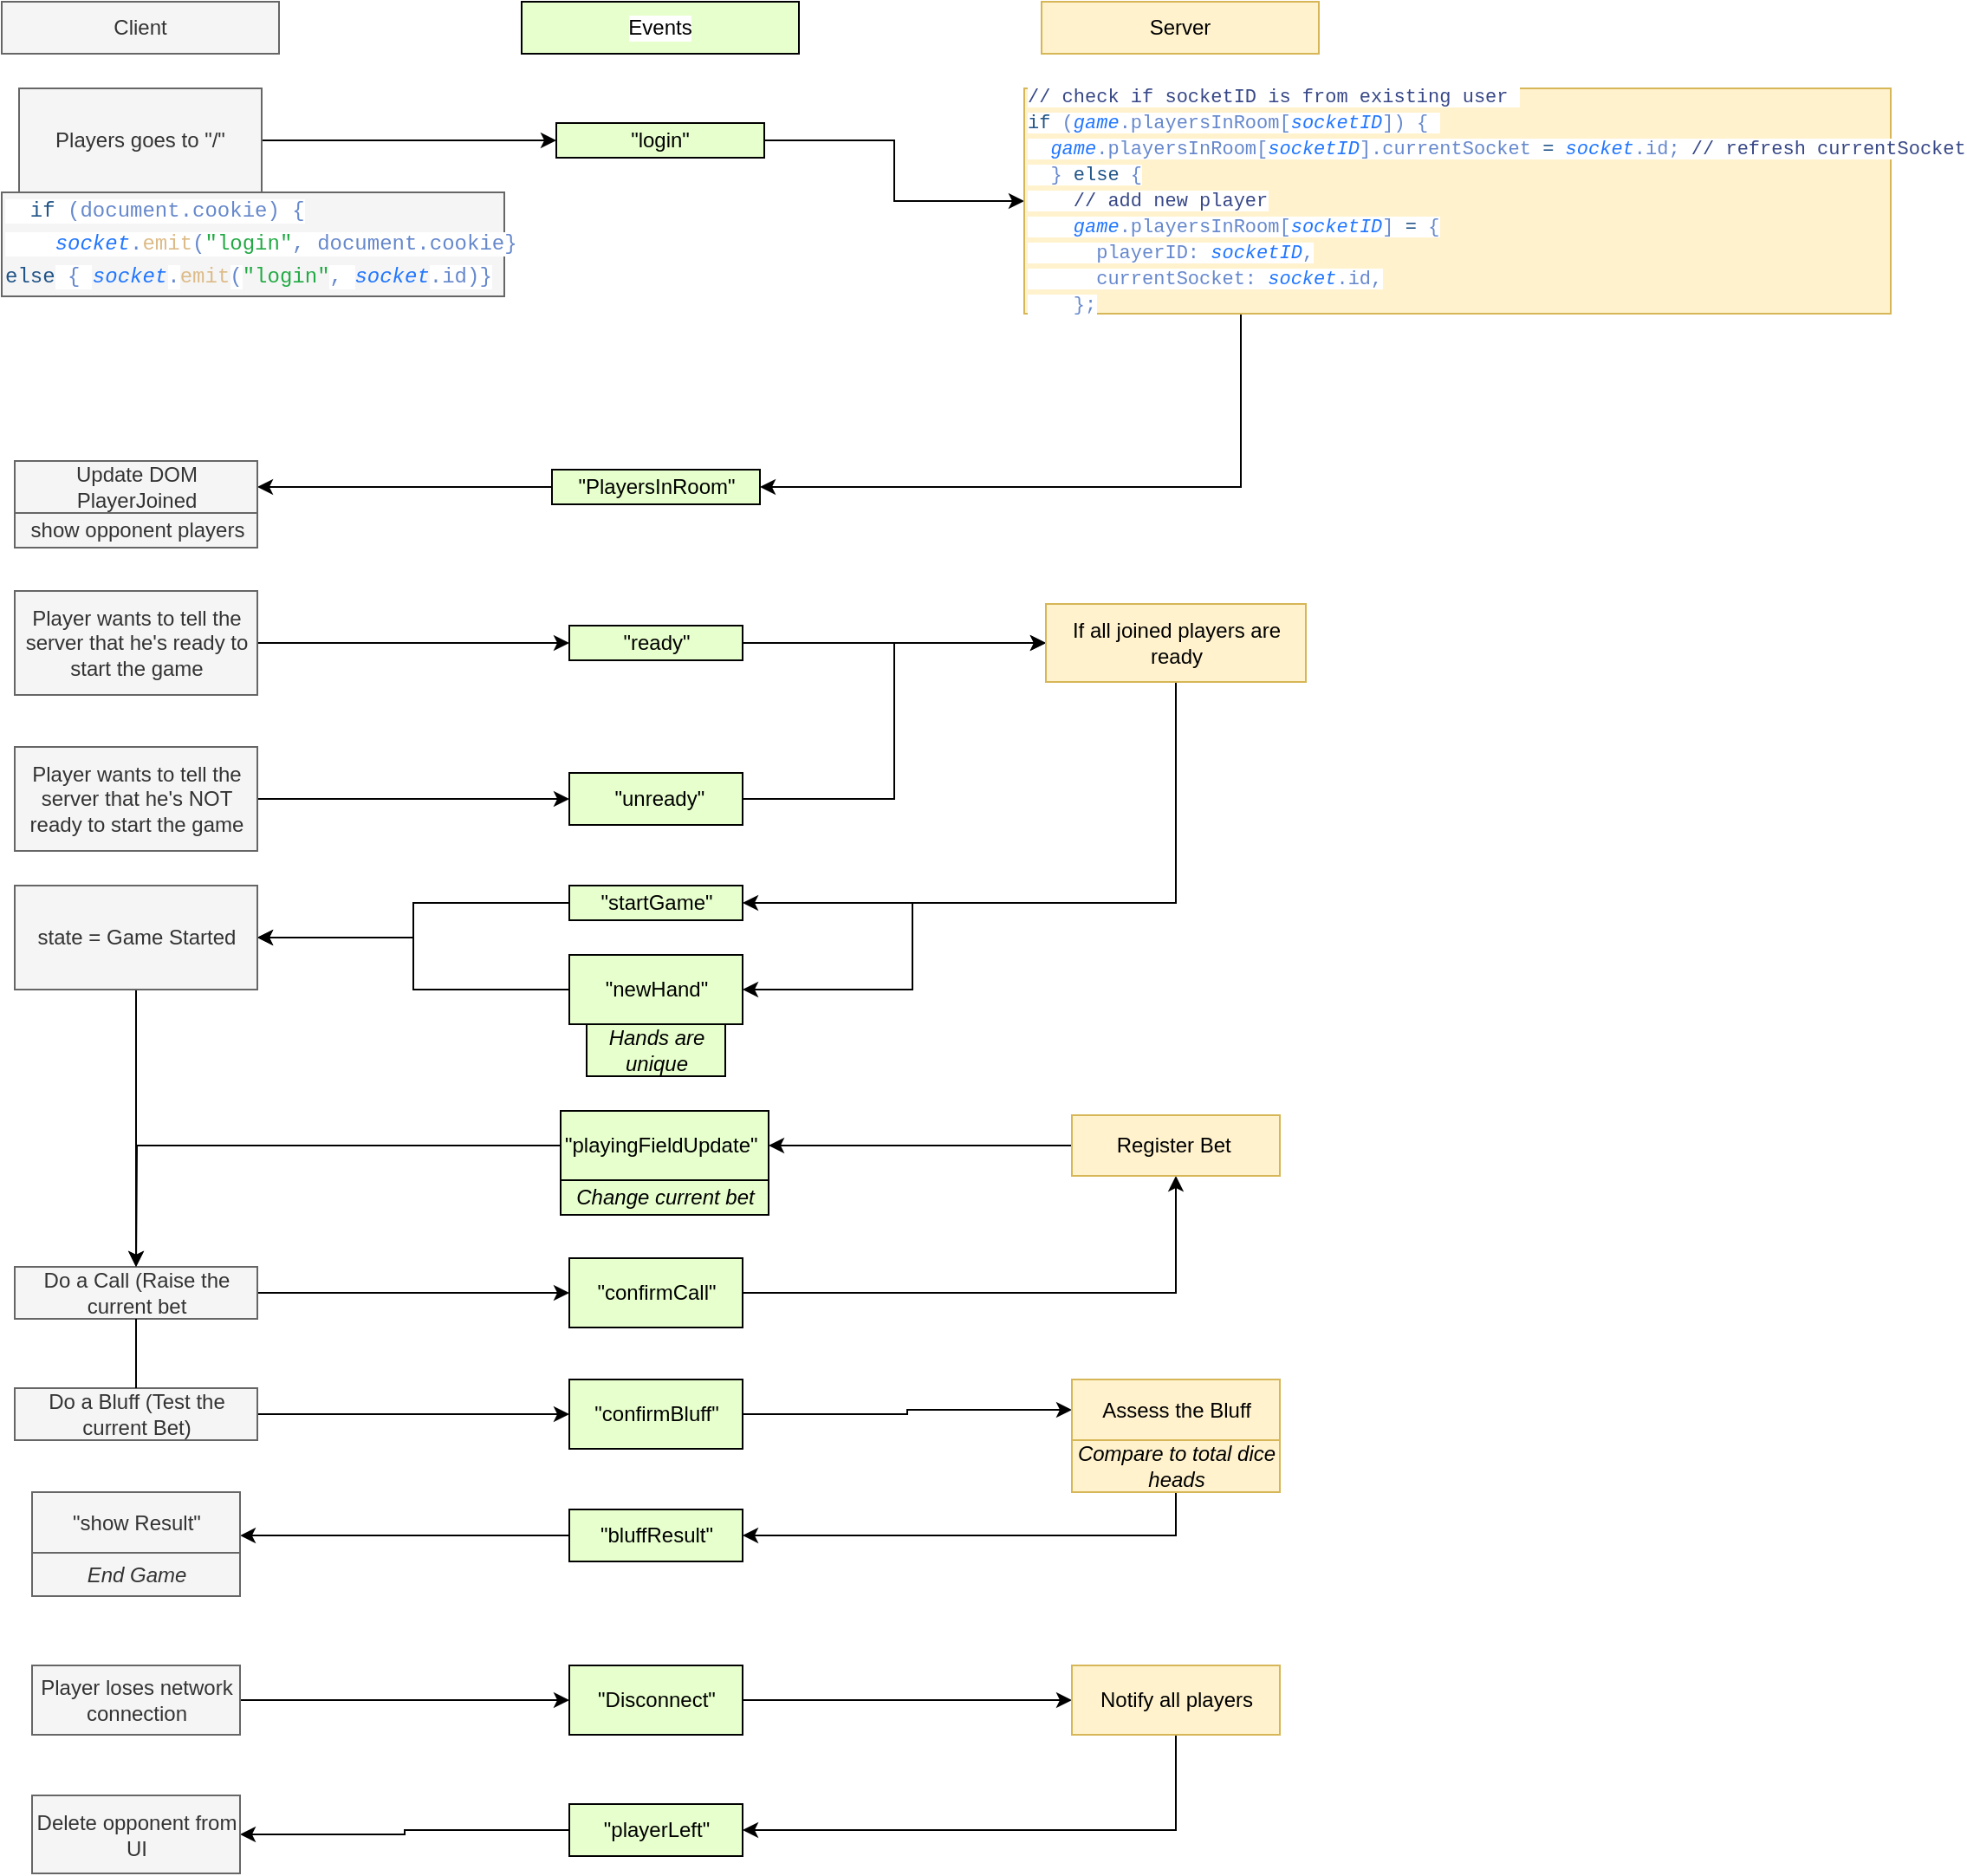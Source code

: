 <mxfile version="14.5.10" type="device"><diagram id="kgpKYQtTHZ0yAKxKKP6v" name="Page-1"><mxGraphModel dx="1021" dy="612" grid="1" gridSize="10" guides="1" tooltips="1" connect="1" arrows="1" fold="1" page="1" pageScale="1" pageWidth="850" pageHeight="1100" math="0" shadow="0"><root><mxCell id="0"/><mxCell id="1" parent="0"/><mxCell id="G5UXRJanmbp-ZYOmhhnh-1" value="Client" style="rounded=0;whiteSpace=wrap;html=1;fillColor=#f5f5f5;strokeColor=#666666;fontColor=#333333;" vertex="1" parent="1"><mxGeometry x="40" y="40" width="160" height="30" as="geometry"/></mxCell><mxCell id="G5UXRJanmbp-ZYOmhhnh-2" value="Server" style="rounded=0;whiteSpace=wrap;html=1;fillColor=#fff2cc;strokeColor=#d6b656;" vertex="1" parent="1"><mxGeometry x="640" y="40" width="160" height="30" as="geometry"/></mxCell><mxCell id="G5UXRJanmbp-ZYOmhhnh-3" value="Events" style="rounded=0;whiteSpace=wrap;html=1;labelBackgroundColor=#ffffff;fillColor=#E6FFCC;" vertex="1" parent="1"><mxGeometry x="340" y="40" width="160" height="30" as="geometry"/></mxCell><mxCell id="G5UXRJanmbp-ZYOmhhnh-12" style="edgeStyle=orthogonalEdgeStyle;rounded=0;orthogonalLoop=1;jettySize=auto;html=1;" edge="1" parent="1" source="G5UXRJanmbp-ZYOmhhnh-6" target="G5UXRJanmbp-ZYOmhhnh-7"><mxGeometry relative="1" as="geometry"/></mxCell><mxCell id="G5UXRJanmbp-ZYOmhhnh-6" value="Player wants to tell the server that he's ready to start the game" style="rounded=0;whiteSpace=wrap;html=1;fillColor=#f5f5f5;strokeColor=#666666;fontColor=#333333;" vertex="1" parent="1"><mxGeometry x="47.5" y="380" width="140" height="60" as="geometry"/></mxCell><mxCell id="G5UXRJanmbp-ZYOmhhnh-31" style="edgeStyle=orthogonalEdgeStyle;rounded=0;orthogonalLoop=1;jettySize=auto;html=1;exitX=1;exitY=0.5;exitDx=0;exitDy=0;" edge="1" parent="1" source="G5UXRJanmbp-ZYOmhhnh-7" target="G5UXRJanmbp-ZYOmhhnh-30"><mxGeometry relative="1" as="geometry"/></mxCell><mxCell id="G5UXRJanmbp-ZYOmhhnh-7" value="&quot;ready&quot;" style="rounded=0;whiteSpace=wrap;html=1;fillColor=#E6FFCC;" vertex="1" parent="1"><mxGeometry x="367.5" y="400" width="100" height="20" as="geometry"/></mxCell><mxCell id="G5UXRJanmbp-ZYOmhhnh-33" style="edgeStyle=orthogonalEdgeStyle;rounded=0;orthogonalLoop=1;jettySize=auto;html=1;entryX=0;entryY=0.5;entryDx=0;entryDy=0;" edge="1" parent="1" source="G5UXRJanmbp-ZYOmhhnh-9" target="G5UXRJanmbp-ZYOmhhnh-30"><mxGeometry relative="1" as="geometry"/></mxCell><mxCell id="G5UXRJanmbp-ZYOmhhnh-9" value="&amp;nbsp;&quot;unready&quot;" style="rounded=0;whiteSpace=wrap;html=1;fillColor=#E6FFCC;" vertex="1" parent="1"><mxGeometry x="367.5" y="485" width="100" height="30" as="geometry"/></mxCell><mxCell id="G5UXRJanmbp-ZYOmhhnh-11" style="edgeStyle=orthogonalEdgeStyle;rounded=0;orthogonalLoop=1;jettySize=auto;html=1;entryX=0;entryY=0.5;entryDx=0;entryDy=0;" edge="1" parent="1" source="G5UXRJanmbp-ZYOmhhnh-10" target="G5UXRJanmbp-ZYOmhhnh-9"><mxGeometry relative="1" as="geometry"/></mxCell><mxCell id="G5UXRJanmbp-ZYOmhhnh-10" value="Player wants to tell the server that he's NOT ready to start the game" style="rounded=0;whiteSpace=wrap;html=1;fillColor=#f5f5f5;strokeColor=#666666;fontColor=#333333;" vertex="1" parent="1"><mxGeometry x="47.5" y="470" width="140" height="60" as="geometry"/></mxCell><mxCell id="G5UXRJanmbp-ZYOmhhnh-16" style="edgeStyle=orthogonalEdgeStyle;rounded=0;orthogonalLoop=1;jettySize=auto;html=1;" edge="1" parent="1" source="G5UXRJanmbp-ZYOmhhnh-14" target="G5UXRJanmbp-ZYOmhhnh-15"><mxGeometry relative="1" as="geometry"/></mxCell><mxCell id="G5UXRJanmbp-ZYOmhhnh-14" value="Players goes to &quot;/&quot;" style="rounded=0;whiteSpace=wrap;html=1;fillColor=#f5f5f5;strokeColor=#666666;fontColor=#333333;" vertex="1" parent="1"><mxGeometry x="50" y="90" width="140" height="60" as="geometry"/></mxCell><mxCell id="G5UXRJanmbp-ZYOmhhnh-25" style="edgeStyle=orthogonalEdgeStyle;rounded=0;orthogonalLoop=1;jettySize=auto;html=1;" edge="1" parent="1" source="G5UXRJanmbp-ZYOmhhnh-15" target="G5UXRJanmbp-ZYOmhhnh-20"><mxGeometry relative="1" as="geometry"/></mxCell><mxCell id="G5UXRJanmbp-ZYOmhhnh-15" value="&quot;login&quot;" style="rounded=0;whiteSpace=wrap;html=1;fillColor=#E6FFCC;" vertex="1" parent="1"><mxGeometry x="360" y="110" width="120" height="20" as="geometry"/></mxCell><mxCell id="G5UXRJanmbp-ZYOmhhnh-18" value="&lt;div style=&quot;color: rgb(102 , 136 , 204) ; font-family: &amp;#34;consolas&amp;#34; , &amp;#34;courier new&amp;#34; , monospace ; line-height: 19px&quot;&gt;&lt;div&gt;&lt;span style=&quot;background-color: rgb(255 , 255 , 255)&quot;&gt;&amp;nbsp;&amp;nbsp;&lt;span style=&quot;color: rgb(34 , 85 , 136)&quot;&gt;if&lt;/span&gt;&amp;nbsp;(document.cookie)&amp;nbsp;{&lt;/span&gt;&lt;/div&gt;&lt;div&gt;&lt;span style=&quot;background-color: rgb(255 , 255 , 255)&quot;&gt;&amp;nbsp;&amp;nbsp;&amp;nbsp;&amp;nbsp;&lt;span style=&quot;color: #2277ff ; font-style: italic&quot;&gt;socket&lt;/span&gt;.&lt;span style=&quot;color: #ddbb88&quot;&gt;emit&lt;/span&gt;(&lt;span style=&quot;color: #22aa44&quot;&gt;&quot;login&quot;&lt;/span&gt;,&amp;nbsp;document.cookie&lt;/span&gt;&lt;span style=&quot;background-color: rgb(255 , 255 , 255)&quot;&gt;}&amp;nbsp;&lt;/span&gt;&lt;/div&gt;&lt;div&gt;&lt;span style=&quot;color: rgb(34 , 85 , 136)&quot;&gt;else&lt;/span&gt;&lt;span style=&quot;background-color: rgb(255 , 255 , 255)&quot;&gt;&amp;nbsp;{&amp;nbsp;&lt;/span&gt;&lt;span style=&quot;color: rgb(34 , 119 , 255) ; font-style: italic&quot;&gt;socket&lt;/span&gt;&lt;span style=&quot;background-color: rgb(255 , 255 , 255)&quot;&gt;.&lt;/span&gt;&lt;span style=&quot;color: rgb(221 , 187 , 136)&quot;&gt;emit&lt;/span&gt;&lt;span style=&quot;background-color: rgb(255 , 255 , 255)&quot;&gt;(&lt;/span&gt;&lt;span style=&quot;color: rgb(34 , 170 , 68)&quot;&gt;&quot;login&quot;&lt;/span&gt;&lt;span style=&quot;background-color: rgb(255 , 255 , 255)&quot;&gt;,&amp;nbsp;&lt;/span&gt;&lt;span style=&quot;color: rgb(34 , 119 , 255) ; font-style: italic&quot;&gt;socket&lt;/span&gt;&lt;span style=&quot;background-color: rgb(255 , 255 , 255)&quot;&gt;.id)&lt;/span&gt;&lt;span style=&quot;background-color: rgb(255 , 255 , 255)&quot;&gt;}&lt;/span&gt;&lt;/div&gt;&lt;/div&gt;" style="text;html=1;align=left;verticalAlign=middle;resizable=0;points=[];autosize=1;fontColor=#333333;fillColor=#f5f5f5;strokeColor=#666666;" vertex="1" parent="1"><mxGeometry x="40" y="150" width="290" height="60" as="geometry"/></mxCell><mxCell id="G5UXRJanmbp-ZYOmhhnh-26" style="edgeStyle=orthogonalEdgeStyle;rounded=0;orthogonalLoop=1;jettySize=auto;html=1;exitX=0.25;exitY=1;exitDx=0;exitDy=0;entryX=1;entryY=0.5;entryDx=0;entryDy=0;" edge="1" parent="1" source="G5UXRJanmbp-ZYOmhhnh-20" target="G5UXRJanmbp-ZYOmhhnh-24"><mxGeometry relative="1" as="geometry"><mxPoint x="752.5" y="300.0" as="sourcePoint"/></mxGeometry></mxCell><mxCell id="G5UXRJanmbp-ZYOmhhnh-20" value="&lt;div style=&quot;color: rgb(102, 136, 204); font-family: consolas, &amp;quot;courier new&amp;quot;, monospace; line-height: 136%; font-size: 11px;&quot;&gt;&lt;div style=&quot;font-size: 11px;&quot;&gt;&lt;span style=&quot;background-color: rgb(255, 255, 255); font-size: 11px;&quot;&gt;&lt;span style=&quot;color: rgb(56, 72, 135); font-size: 11px;&quot;&gt;//&amp;nbsp;check&amp;nbsp;if&amp;nbsp;socketID&amp;nbsp;is&amp;nbsp;from&amp;nbsp;existing&amp;nbsp;user&lt;/span&gt;&amp;nbsp;&lt;/span&gt;&lt;/div&gt;&lt;div style=&quot;font-size: 11px;&quot;&gt;&lt;span style=&quot;background-color: rgb(255, 255, 255); font-size: 11px;&quot;&gt;&lt;span style=&quot;color: rgb(34, 85, 136); font-size: 11px;&quot;&gt;if&lt;/span&gt;&amp;nbsp;(&lt;span style=&quot;color: rgb(34, 119, 255); font-style: italic; font-size: 11px;&quot;&gt;game&lt;/span&gt;.playersInRoom[&lt;span style=&quot;color: rgb(34, 119, 255); font-style: italic; font-size: 11px;&quot;&gt;socketID&lt;/span&gt;])&amp;nbsp;{&amp;nbsp; &amp;nbsp;&amp;nbsp;&lt;span style=&quot;color: rgb(34, 119, 255); font-style: italic; font-size: 11px;&quot;&gt;game&lt;/span&gt;.playersInRoom[&lt;span style=&quot;color: rgb(34, 119, 255); font-style: italic; font-size: 11px;&quot;&gt;socketID&lt;/span&gt;].currentSocket&amp;nbsp;&lt;span style=&quot;color: rgb(34, 85, 136); font-size: 11px;&quot;&gt;=&lt;/span&gt;&amp;nbsp;&lt;span style=&quot;color: rgb(34, 119, 255); font-style: italic; font-size: 11px;&quot;&gt;socket&lt;/span&gt;.id;&amp;nbsp;&lt;span style=&quot;color: rgb(56, 72, 135); font-size: 11px;&quot;&gt;//&amp;nbsp;refresh&amp;nbsp;currentSocket&lt;/span&gt;&lt;/span&gt;&lt;/div&gt;&lt;div style=&quot;font-size: 11px;&quot;&gt;&lt;span style=&quot;background-color: rgb(255, 255, 255); font-size: 11px;&quot;&gt;&amp;nbsp;&amp;nbsp;}&amp;nbsp;&lt;span style=&quot;color: rgb(34, 85, 136); font-size: 11px;&quot;&gt;else&lt;/span&gt;&amp;nbsp;{&lt;/span&gt;&lt;/div&gt;&lt;div style=&quot;font-size: 11px;&quot;&gt;&lt;span style=&quot;background-color: rgb(255, 255, 255); font-size: 11px;&quot;&gt;&amp;nbsp;&amp;nbsp;&amp;nbsp;&amp;nbsp;&lt;span style=&quot;color: rgb(56, 72, 135); font-size: 11px;&quot;&gt;//&amp;nbsp;add&amp;nbsp;new&amp;nbsp;player&lt;/span&gt;&lt;/span&gt;&lt;/div&gt;&lt;div style=&quot;font-size: 11px;&quot;&gt;&lt;span style=&quot;background-color: rgb(255, 255, 255); font-size: 11px;&quot;&gt;&amp;nbsp;&amp;nbsp;&amp;nbsp;&amp;nbsp;&lt;span style=&quot;color: rgb(34, 119, 255); font-style: italic; font-size: 11px;&quot;&gt;game&lt;/span&gt;.playersInRoom[&lt;span style=&quot;color: rgb(34, 119, 255); font-style: italic; font-size: 11px;&quot;&gt;socketID&lt;/span&gt;]&amp;nbsp;&lt;span style=&quot;color: rgb(34, 85, 136); font-size: 11px;&quot;&gt;=&lt;/span&gt;&amp;nbsp;{&lt;/span&gt;&lt;/div&gt;&lt;div style=&quot;font-size: 11px;&quot;&gt;&lt;span style=&quot;background-color: rgb(255, 255, 255); font-size: 11px;&quot;&gt;&amp;nbsp;&amp;nbsp;&amp;nbsp;&amp;nbsp;&amp;nbsp;&amp;nbsp;playerID:&amp;nbsp;&lt;span style=&quot;color: rgb(34, 119, 255); font-style: italic; font-size: 11px;&quot;&gt;socketID&lt;/span&gt;,&lt;/span&gt;&lt;/div&gt;&lt;div style=&quot;font-size: 11px;&quot;&gt;&lt;span style=&quot;background-color: rgb(255, 255, 255); font-size: 11px;&quot;&gt;&amp;nbsp;&amp;nbsp;&amp;nbsp;&amp;nbsp;&amp;nbsp;&amp;nbsp;currentSocket:&amp;nbsp;&lt;span style=&quot;color: rgb(34, 119, 255); font-style: italic; font-size: 11px;&quot;&gt;socket&lt;/span&gt;.id,&lt;/span&gt;&lt;/div&gt;&lt;div style=&quot;font-size: 11px;&quot;&gt;&lt;span style=&quot;background-color: rgb(255, 255, 255); font-size: 11px;&quot;&gt;&amp;nbsp;&amp;nbsp;&amp;nbsp;&amp;nbsp;};&lt;/span&gt;&lt;/div&gt;&lt;/div&gt;" style="rounded=0;whiteSpace=wrap;html=1;fillColor=#fff2cc;align=left;strokeColor=#d6b656;fontSize=11;" vertex="1" parent="1"><mxGeometry x="630" y="90" width="500" height="130" as="geometry"/></mxCell><mxCell id="G5UXRJanmbp-ZYOmhhnh-27" style="edgeStyle=orthogonalEdgeStyle;rounded=0;orthogonalLoop=1;jettySize=auto;html=1;entryX=1;entryY=0.5;entryDx=0;entryDy=0;" edge="1" parent="1" source="G5UXRJanmbp-ZYOmhhnh-24" target="G5UXRJanmbp-ZYOmhhnh-28"><mxGeometry relative="1" as="geometry"><mxPoint x="327.5" y="390" as="targetPoint"/></mxGeometry></mxCell><mxCell id="G5UXRJanmbp-ZYOmhhnh-24" value="&quot;PlayersInRoom&quot;" style="rounded=0;whiteSpace=wrap;html=1;align=center;fillColor=#E6FFCC;" vertex="1" parent="1"><mxGeometry x="357.5" y="310" width="120" height="20" as="geometry"/></mxCell><mxCell id="G5UXRJanmbp-ZYOmhhnh-28" value="Update DOM&lt;br&gt;PlayerJoined" style="rounded=0;whiteSpace=wrap;html=1;strokeColor=#666666;fillColor=#f5f5f5;align=center;fontColor=#333333;" vertex="1" parent="1"><mxGeometry x="47.5" y="305" width="140" height="30" as="geometry"/></mxCell><mxCell id="G5UXRJanmbp-ZYOmhhnh-29" value="show opponent players" style="text;html=1;align=center;verticalAlign=middle;resizable=0;points=[];autosize=1;strokeColor=#666666;fillColor=#f5f5f5;fontColor=#333333;" vertex="1" parent="1"><mxGeometry x="47.5" y="335" width="140" height="20" as="geometry"/></mxCell><mxCell id="G5UXRJanmbp-ZYOmhhnh-35" style="edgeStyle=orthogonalEdgeStyle;rounded=0;orthogonalLoop=1;jettySize=auto;html=1;exitX=0.5;exitY=1;exitDx=0;exitDy=0;" edge="1" parent="1" source="G5UXRJanmbp-ZYOmhhnh-30" target="G5UXRJanmbp-ZYOmhhnh-36"><mxGeometry relative="1" as="geometry"><mxPoint x="497.5" y="620" as="targetPoint"/><Array as="points"><mxPoint x="717.5" y="560"/></Array></mxGeometry></mxCell><mxCell id="G5UXRJanmbp-ZYOmhhnh-39" style="edgeStyle=orthogonalEdgeStyle;rounded=0;orthogonalLoop=1;jettySize=auto;html=1;entryX=1;entryY=0.5;entryDx=0;entryDy=0;" edge="1" parent="1" source="G5UXRJanmbp-ZYOmhhnh-30" target="G5UXRJanmbp-ZYOmhhnh-38"><mxGeometry relative="1" as="geometry"><Array as="points"><mxPoint x="717.5" y="560"/><mxPoint x="565.5" y="560"/><mxPoint x="565.5" y="610"/></Array></mxGeometry></mxCell><mxCell id="G5UXRJanmbp-ZYOmhhnh-30" value="&lt;span&gt;If all joined players are ready&lt;/span&gt;" style="rounded=0;whiteSpace=wrap;html=1;strokeColor=#d6b656;fillColor=#fff2cc;align=center;" vertex="1" parent="1"><mxGeometry x="642.5" y="387.5" width="150" height="45" as="geometry"/></mxCell><mxCell id="G5UXRJanmbp-ZYOmhhnh-43" style="edgeStyle=orthogonalEdgeStyle;rounded=0;orthogonalLoop=1;jettySize=auto;html=1;" edge="1" parent="1" source="G5UXRJanmbp-ZYOmhhnh-36" target="G5UXRJanmbp-ZYOmhhnh-42"><mxGeometry relative="1" as="geometry"/></mxCell><mxCell id="G5UXRJanmbp-ZYOmhhnh-36" value="&quot;startGame&quot;" style="rounded=0;whiteSpace=wrap;html=1;strokeColor=#000000;align=center;fillColor=#E6FFCC;" vertex="1" parent="1"><mxGeometry x="367.5" y="550" width="100" height="20" as="geometry"/></mxCell><mxCell id="G5UXRJanmbp-ZYOmhhnh-44" style="edgeStyle=orthogonalEdgeStyle;rounded=0;orthogonalLoop=1;jettySize=auto;html=1;entryX=1;entryY=0.5;entryDx=0;entryDy=0;" edge="1" parent="1" source="G5UXRJanmbp-ZYOmhhnh-38" target="G5UXRJanmbp-ZYOmhhnh-42"><mxGeometry relative="1" as="geometry"/></mxCell><mxCell id="G5UXRJanmbp-ZYOmhhnh-38" value="&quot;newHand&quot;" style="rounded=0;whiteSpace=wrap;html=1;strokeColor=#000000;align=center;fillColor=#E6FFCC;" vertex="1" parent="1"><mxGeometry x="367.5" y="590" width="100" height="40" as="geometry"/></mxCell><mxCell id="G5UXRJanmbp-ZYOmhhnh-50" style="edgeStyle=orthogonalEdgeStyle;rounded=0;orthogonalLoop=1;jettySize=auto;html=1;entryX=0;entryY=0.5;entryDx=0;entryDy=0;" edge="1" parent="1" source="G5UXRJanmbp-ZYOmhhnh-40" target="G5UXRJanmbp-ZYOmhhnh-48"><mxGeometry relative="1" as="geometry"/></mxCell><mxCell id="G5UXRJanmbp-ZYOmhhnh-40" value="Do a Call (Raise the current bet" style="rounded=0;whiteSpace=wrap;html=1;strokeColor=#666666;fillColor=#f5f5f5;align=center;fontColor=#333333;" vertex="1" parent="1"><mxGeometry x="47.5" y="770" width="140" height="30" as="geometry"/></mxCell><mxCell id="G5UXRJanmbp-ZYOmhhnh-51" style="edgeStyle=orthogonalEdgeStyle;rounded=0;orthogonalLoop=1;jettySize=auto;html=1;entryX=0;entryY=0.5;entryDx=0;entryDy=0;" edge="1" parent="1" source="G5UXRJanmbp-ZYOmhhnh-41" target="G5UXRJanmbp-ZYOmhhnh-49"><mxGeometry relative="1" as="geometry"/></mxCell><mxCell id="G5UXRJanmbp-ZYOmhhnh-41" value="Do a Bluff (Test the current Bet)" style="rounded=0;whiteSpace=wrap;html=1;strokeColor=#666666;fillColor=#f5f5f5;align=center;fontColor=#333333;" vertex="1" parent="1"><mxGeometry x="47.5" y="840" width="140" height="30" as="geometry"/></mxCell><mxCell id="G5UXRJanmbp-ZYOmhhnh-46" style="edgeStyle=orthogonalEdgeStyle;rounded=0;orthogonalLoop=1;jettySize=auto;html=1;entryX=0.5;entryY=0;entryDx=0;entryDy=0;" edge="1" parent="1" source="G5UXRJanmbp-ZYOmhhnh-42" target="G5UXRJanmbp-ZYOmhhnh-40"><mxGeometry relative="1" as="geometry"/></mxCell><mxCell id="G5UXRJanmbp-ZYOmhhnh-42" value="state = Game Started" style="rounded=0;whiteSpace=wrap;html=1;strokeColor=#666666;fillColor=#f5f5f5;align=center;fontColor=#333333;" vertex="1" parent="1"><mxGeometry x="47.5" y="550" width="140" height="60" as="geometry"/></mxCell><mxCell id="G5UXRJanmbp-ZYOmhhnh-45" value="&lt;i&gt;Hands are unique&lt;/i&gt;" style="rounded=0;whiteSpace=wrap;html=1;strokeColor=#000000;align=center;fillColor=#E6FFCC;" vertex="1" parent="1"><mxGeometry x="377.5" y="630" width="80" height="30" as="geometry"/></mxCell><mxCell id="G5UXRJanmbp-ZYOmhhnh-47" value="" style="endArrow=none;html=1;entryX=0.5;entryY=1;entryDx=0;entryDy=0;exitX=0.5;exitY=0;exitDx=0;exitDy=0;" edge="1" parent="1" source="G5UXRJanmbp-ZYOmhhnh-41" target="G5UXRJanmbp-ZYOmhhnh-40"><mxGeometry width="50" height="50" relative="1" as="geometry"><mxPoint x="117.5" y="750" as="sourcePoint"/><mxPoint x="397.5" y="720" as="targetPoint"/></mxGeometry></mxCell><mxCell id="G5UXRJanmbp-ZYOmhhnh-57" style="edgeStyle=orthogonalEdgeStyle;rounded=0;orthogonalLoop=1;jettySize=auto;html=1;" edge="1" parent="1" source="G5UXRJanmbp-ZYOmhhnh-48" target="G5UXRJanmbp-ZYOmhhnh-56"><mxGeometry relative="1" as="geometry"/></mxCell><mxCell id="G5UXRJanmbp-ZYOmhhnh-48" value="&quot;confirmCall&quot;" style="rounded=0;whiteSpace=wrap;html=1;strokeColor=#000000;align=center;fillColor=#E6FFCC;" vertex="1" parent="1"><mxGeometry x="367.5" y="765" width="100" height="40" as="geometry"/></mxCell><mxCell id="G5UXRJanmbp-ZYOmhhnh-67" style="edgeStyle=orthogonalEdgeStyle;rounded=0;orthogonalLoop=1;jettySize=auto;html=1;entryX=0;entryY=0.5;entryDx=0;entryDy=0;" edge="1" parent="1" source="G5UXRJanmbp-ZYOmhhnh-49" target="G5UXRJanmbp-ZYOmhhnh-66"><mxGeometry relative="1" as="geometry"/></mxCell><mxCell id="G5UXRJanmbp-ZYOmhhnh-49" value="&quot;confirmBluff&quot;" style="rounded=0;whiteSpace=wrap;html=1;strokeColor=#000000;align=center;fillColor=#E6FFCC;" vertex="1" parent="1"><mxGeometry x="367.5" y="835" width="100" height="40" as="geometry"/></mxCell><mxCell id="G5UXRJanmbp-ZYOmhhnh-54" style="edgeStyle=orthogonalEdgeStyle;rounded=0;orthogonalLoop=1;jettySize=auto;html=1;" edge="1" parent="1" source="G5UXRJanmbp-ZYOmhhnh-52" target="G5UXRJanmbp-ZYOmhhnh-53"><mxGeometry relative="1" as="geometry"/></mxCell><mxCell id="G5UXRJanmbp-ZYOmhhnh-52" value="Player loses network connection" style="rounded=0;whiteSpace=wrap;html=1;strokeColor=#666666;fillColor=#f5f5f5;align=center;fontColor=#333333;" vertex="1" parent="1"><mxGeometry x="57.5" y="1000" width="120" height="40" as="geometry"/></mxCell><mxCell id="G5UXRJanmbp-ZYOmhhnh-75" style="edgeStyle=orthogonalEdgeStyle;rounded=0;orthogonalLoop=1;jettySize=auto;html=1;entryX=0;entryY=0.5;entryDx=0;entryDy=0;" edge="1" parent="1" source="G5UXRJanmbp-ZYOmhhnh-53" target="G5UXRJanmbp-ZYOmhhnh-74"><mxGeometry relative="1" as="geometry"/></mxCell><mxCell id="G5UXRJanmbp-ZYOmhhnh-53" value="&quot;Disconnect&quot;" style="rounded=0;whiteSpace=wrap;html=1;strokeColor=#000000;align=center;fillColor=#E6FFCC;" vertex="1" parent="1"><mxGeometry x="367.5" y="1000" width="100" height="40" as="geometry"/></mxCell><mxCell id="G5UXRJanmbp-ZYOmhhnh-63" style="edgeStyle=orthogonalEdgeStyle;rounded=0;orthogonalLoop=1;jettySize=auto;html=1;entryX=1;entryY=0.5;entryDx=0;entryDy=0;" edge="1" parent="1" source="G5UXRJanmbp-ZYOmhhnh-56" target="G5UXRJanmbp-ZYOmhhnh-61"><mxGeometry relative="1" as="geometry"/></mxCell><mxCell id="G5UXRJanmbp-ZYOmhhnh-56" value="Register Bet&amp;nbsp;" style="rounded=0;whiteSpace=wrap;html=1;strokeColor=#d6b656;fillColor=#fff2cc;align=center;" vertex="1" parent="1"><mxGeometry x="657.5" y="682.5" width="120" height="35" as="geometry"/></mxCell><mxCell id="G5UXRJanmbp-ZYOmhhnh-64" style="edgeStyle=orthogonalEdgeStyle;rounded=0;orthogonalLoop=1;jettySize=auto;html=1;" edge="1" parent="1" source="G5UXRJanmbp-ZYOmhhnh-61"><mxGeometry relative="1" as="geometry"><mxPoint x="117.5" y="770" as="targetPoint"/></mxGeometry></mxCell><mxCell id="G5UXRJanmbp-ZYOmhhnh-61" value="&quot;playingFieldUpdate&quot;" style="rounded=0;whiteSpace=wrap;html=1;strokeColor=#000000;align=left;fillColor=#E6FFCC;" vertex="1" parent="1"><mxGeometry x="362.5" y="680" width="120" height="40" as="geometry"/></mxCell><mxCell id="G5UXRJanmbp-ZYOmhhnh-65" value="&lt;i&gt;Change current bet&lt;/i&gt;" style="rounded=0;whiteSpace=wrap;html=1;strokeColor=#000000;align=center;fillColor=#E6FFCC;" vertex="1" parent="1"><mxGeometry x="362.5" y="720" width="120" height="20" as="geometry"/></mxCell><mxCell id="G5UXRJanmbp-ZYOmhhnh-66" value="Assess the Bluff" style="rounded=0;whiteSpace=wrap;html=1;strokeColor=#d6b656;fillColor=#fff2cc;align=center;" vertex="1" parent="1"><mxGeometry x="657.5" y="835" width="120" height="35" as="geometry"/></mxCell><mxCell id="G5UXRJanmbp-ZYOmhhnh-69" style="edgeStyle=orthogonalEdgeStyle;rounded=0;orthogonalLoop=1;jettySize=auto;html=1;exitX=0.5;exitY=1;exitDx=0;exitDy=0;entryX=1;entryY=0.5;entryDx=0;entryDy=0;" edge="1" parent="1" source="G5UXRJanmbp-ZYOmhhnh-68" target="G5UXRJanmbp-ZYOmhhnh-70"><mxGeometry relative="1" as="geometry"><mxPoint x="517.5" y="960" as="targetPoint"/></mxGeometry></mxCell><mxCell id="G5UXRJanmbp-ZYOmhhnh-68" value="&lt;i&gt;Compare to total dice heads&lt;/i&gt;" style="rounded=0;whiteSpace=wrap;html=1;strokeColor=#d6b656;fillColor=#fff2cc;align=center;" vertex="1" parent="1"><mxGeometry x="657.5" y="870" width="120" height="30" as="geometry"/></mxCell><mxCell id="G5UXRJanmbp-ZYOmhhnh-72" style="edgeStyle=orthogonalEdgeStyle;rounded=0;orthogonalLoop=1;jettySize=auto;html=1;entryX=1;entryY=0.716;entryDx=0;entryDy=0;entryPerimeter=0;" edge="1" parent="1" source="G5UXRJanmbp-ZYOmhhnh-70" target="G5UXRJanmbp-ZYOmhhnh-71"><mxGeometry relative="1" as="geometry"/></mxCell><mxCell id="G5UXRJanmbp-ZYOmhhnh-70" value="&quot;bluffResult&quot;" style="rounded=0;whiteSpace=wrap;html=1;strokeColor=#000000;align=center;fillColor=#E6FFCC;" vertex="1" parent="1"><mxGeometry x="367.5" y="910" width="100" height="30" as="geometry"/></mxCell><mxCell id="G5UXRJanmbp-ZYOmhhnh-71" value="&quot;show Result&quot;" style="rounded=0;whiteSpace=wrap;html=1;strokeColor=#666666;fillColor=#f5f5f5;align=center;fontColor=#333333;" vertex="1" parent="1"><mxGeometry x="57.5" y="900" width="120" height="35" as="geometry"/></mxCell><mxCell id="G5UXRJanmbp-ZYOmhhnh-73" value="&lt;i&gt;End Game&lt;/i&gt;" style="rounded=0;whiteSpace=wrap;html=1;strokeColor=#666666;fillColor=#f5f5f5;align=center;fontColor=#333333;" vertex="1" parent="1"><mxGeometry x="57.5" y="935" width="120" height="25" as="geometry"/></mxCell><mxCell id="G5UXRJanmbp-ZYOmhhnh-78" style="edgeStyle=orthogonalEdgeStyle;rounded=0;orthogonalLoop=1;jettySize=auto;html=1;entryX=1;entryY=0.5;entryDx=0;entryDy=0;" edge="1" parent="1" source="G5UXRJanmbp-ZYOmhhnh-74" target="G5UXRJanmbp-ZYOmhhnh-77"><mxGeometry relative="1" as="geometry"><Array as="points"><mxPoint x="717.5" y="1095"/></Array></mxGeometry></mxCell><mxCell id="G5UXRJanmbp-ZYOmhhnh-74" value="Notify all players" style="rounded=0;whiteSpace=wrap;html=1;strokeColor=#d6b656;fillColor=#fff2cc;align=center;" vertex="1" parent="1"><mxGeometry x="657.5" y="1000" width="120" height="40" as="geometry"/></mxCell><mxCell id="G5UXRJanmbp-ZYOmhhnh-79" style="edgeStyle=orthogonalEdgeStyle;rounded=0;orthogonalLoop=1;jettySize=auto;html=1;" edge="1" parent="1" source="G5UXRJanmbp-ZYOmhhnh-77" target="G5UXRJanmbp-ZYOmhhnh-80"><mxGeometry relative="1" as="geometry"><mxPoint x="297.5" y="1095" as="targetPoint"/></mxGeometry></mxCell><mxCell id="G5UXRJanmbp-ZYOmhhnh-77" value="&quot;playerLeft&quot;" style="rounded=0;whiteSpace=wrap;html=1;strokeColor=#000000;align=center;fillColor=#E6FFCC;" vertex="1" parent="1"><mxGeometry x="367.5" y="1080" width="100" height="30" as="geometry"/></mxCell><mxCell id="G5UXRJanmbp-ZYOmhhnh-80" value="Delete opponent from UI" style="rounded=0;whiteSpace=wrap;html=1;strokeColor=#666666;fillColor=#f5f5f5;align=center;fontColor=#333333;" vertex="1" parent="1"><mxGeometry x="57.5" y="1075" width="120" height="45" as="geometry"/></mxCell></root></mxGraphModel></diagram></mxfile>